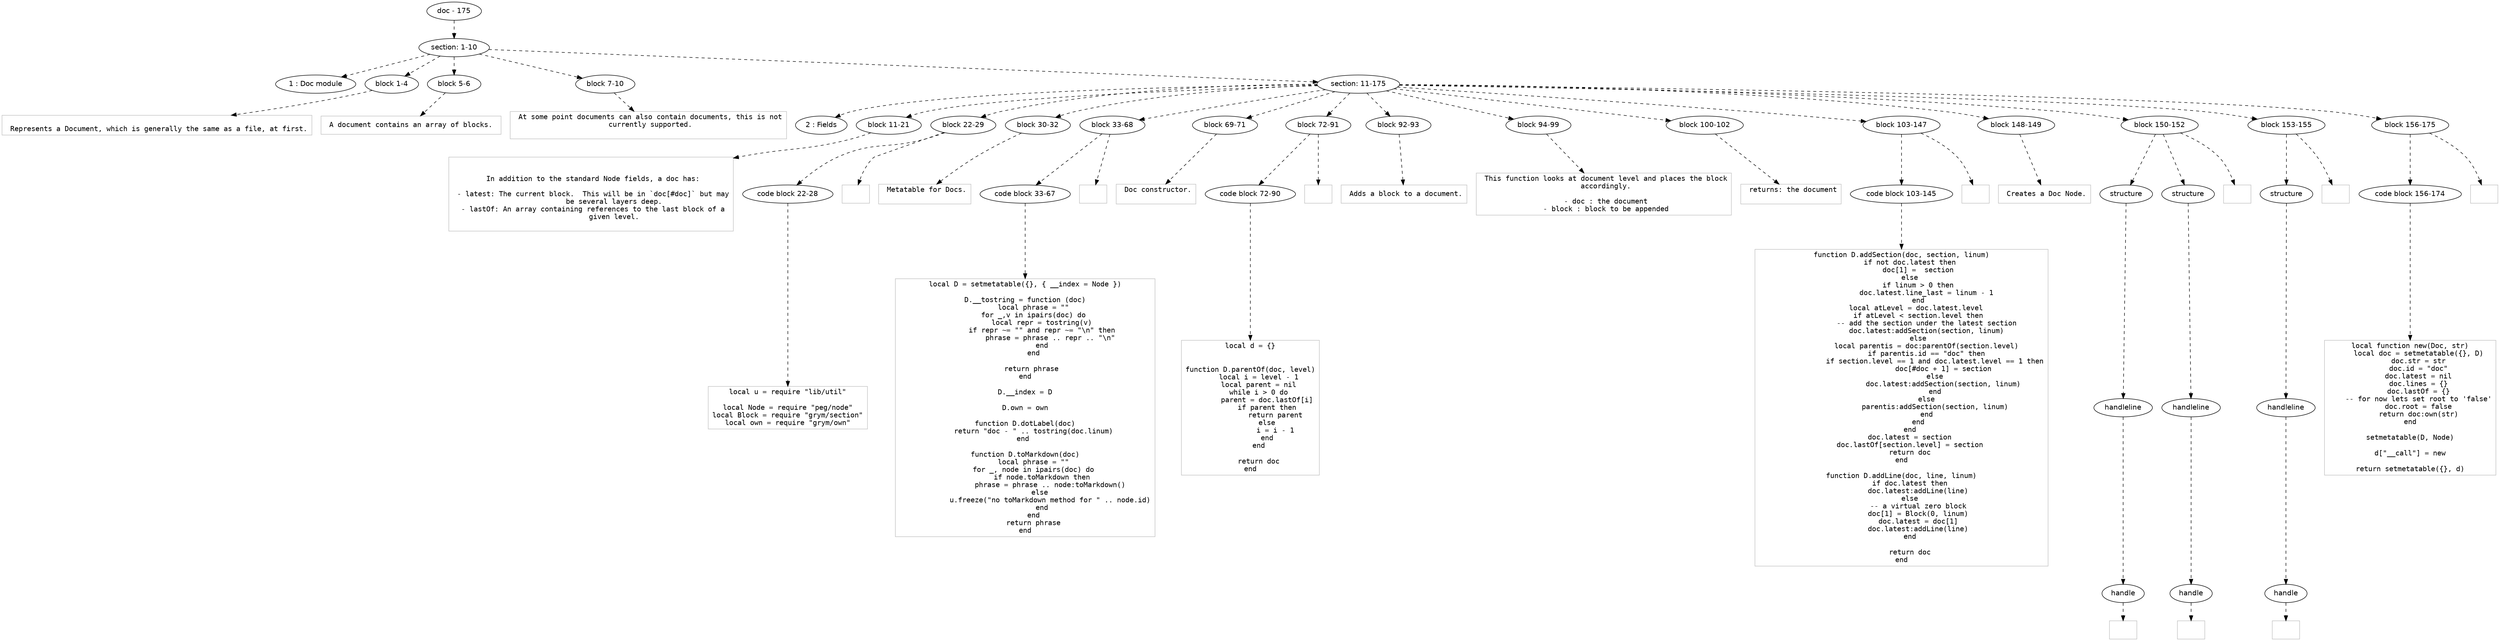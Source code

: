 digraph hierarchy {

node [fontname=Helvetica]
edge [style=dashed]

doc_0 [label="doc - 175"]


doc_0 -> { section_1}
{rank=same; section_1}

section_1 [label="section: 1-10"]


section_1 -> { header_2 block_3 block_4 block_5 section_6}
{rank=same; header_2 block_3 block_4 block_5 section_6}

header_2 [label="1 : Doc module"]

block_3 [label="block 1-4"]

block_4 [label="block 5-6"]

block_5 [label="block 7-10"]

section_6 [label="section: 11-175"]



block_3 -> leaf_7
leaf_7  [color=Gray,shape=rectangle,fontname=Inconsolata,label="
 Represents a Document, which is generally the same as a file, at first.
"]

block_4 -> leaf_8
leaf_8  [color=Gray,shape=rectangle,fontname=Inconsolata,label=" A document contains an array of blocks. 
"]

block_5 -> leaf_9
leaf_9  [color=Gray,shape=rectangle,fontname=Inconsolata,label=" At some point documents can also contain documents, this is not
 currently supported.

"]
section_6 -> { header_10 block_11 block_12 block_13 block_14 block_15 block_16 block_17 block_18 block_19 block_20 block_21 block_22 block_23 block_24}
{rank=same; header_10 block_11 block_12 block_13 block_14 block_15 block_16 block_17 block_18 block_19 block_20 block_21 block_22 block_23 block_24}

header_10 [label="2 : Fields"]

block_11 [label="block 11-21"]

block_12 [label="block 22-29"]

block_13 [label="block 30-32"]

block_14 [label="block 33-68"]

block_15 [label="block 69-71"]

block_16 [label="block 72-91"]

block_17 [label="block 92-93"]

block_18 [label="block 94-99"]

block_19 [label="block 100-102"]

block_20 [label="block 103-147"]

block_21 [label="block 148-149"]

block_22 [label="block 150-152"]

block_23 [label="block 153-155"]

block_24 [label="block 156-175"]



block_11 -> leaf_25
leaf_25  [color=Gray,shape=rectangle,fontname=Inconsolata,label="

 In addition to the standard Node fields, a doc has:
 
 - latest: The current block.  This will be in `doc[#doc]` but may
           be several layers deep.
 - lastOf: An array containing references to the last block of a
           given level.

"]
block_12 -> { codeblock_26}
{rank=same; codeblock_26}

codeblock_26 [label="code block 22-28"]



codeblock_26 -> leaf_27
leaf_27  [color=Gray,shape=rectangle,fontname=Inconsolata,label="local u = require \"lib/util\"

local Node = require \"peg/node\"
local Block = require \"grym/section\"
local own = require \"grym/own\""]

block_12 -> leaf_28
leaf_28  [color=Gray,shape=rectangle,fontname=Inconsolata,label=""]

block_13 -> leaf_29
leaf_29  [color=Gray,shape=rectangle,fontname=Inconsolata,label=" Metatable for Docs.

"]
block_14 -> { codeblock_30}
{rank=same; codeblock_30}

codeblock_30 [label="code block 33-67"]



codeblock_30 -> leaf_31
leaf_31  [color=Gray,shape=rectangle,fontname=Inconsolata,label="local D = setmetatable({}, { __index = Node })

D.__tostring = function (doc)
    local phrase = \"\"
    for _,v in ipairs(doc) do
        local repr = tostring(v)
        if repr ~= \"\" and repr ~= \"\\n\" then
            phrase = phrase .. repr .. \"\\n\"
        end
    end

    return phrase 
end

D.__index = D

D.own = own

function D.dotLabel(doc)
    return \"doc - \" .. tostring(doc.linum)
end 

function D.toMarkdown(doc)
    local phrase = \"\"
    for _, node in ipairs(doc) do
        if node.toMarkdown then
            phrase = phrase .. node:toMarkdown()
        else 
            u.freeze(\"no toMarkdown method for \" .. node.id)
        end
    end
    return phrase
end"]

block_14 -> leaf_32
leaf_32  [color=Gray,shape=rectangle,fontname=Inconsolata,label=""]

block_15 -> leaf_33
leaf_33  [color=Gray,shape=rectangle,fontname=Inconsolata,label=" Doc constructor.

"]
block_16 -> { codeblock_34}
{rank=same; codeblock_34}

codeblock_34 [label="code block 72-90"]



codeblock_34 -> leaf_35
leaf_35  [color=Gray,shape=rectangle,fontname=Inconsolata,label="local d = {}


function D.parentOf(doc, level)
    local i = level - 1
    local parent = nil
    while i > 0 do
        parent = doc.lastOf[i]
        if parent then
            return parent
        else
            i = i - 1
        end
    end

    return doc
end"]

block_16 -> leaf_36
leaf_36  [color=Gray,shape=rectangle,fontname=Inconsolata,label=""]

block_17 -> leaf_37
leaf_37  [color=Gray,shape=rectangle,fontname=Inconsolata,label=" Adds a block to a document.
"]

block_18 -> leaf_38
leaf_38  [color=Gray,shape=rectangle,fontname=Inconsolata,label=" This function looks at document level and places the block
 accordingly.
 
 - doc : the document
 - block : block to be appended
"]

block_19 -> leaf_39
leaf_39  [color=Gray,shape=rectangle,fontname=Inconsolata,label=" returns: the document

"]
block_20 -> { codeblock_40}
{rank=same; codeblock_40}

codeblock_40 [label="code block 103-145"]



codeblock_40 -> leaf_41
leaf_41  [color=Gray,shape=rectangle,fontname=Inconsolata,label="function D.addSection(doc, section, linum)
    if not doc.latest then
        doc[1] =  section
    else
        if linum > 0 then
            doc.latest.line_last = linum - 1
        end
        local atLevel = doc.latest.level 
        if atLevel < section.level then
            -- add the section under the latest section
            doc.latest:addSection(section, linum)
        else
            local parentis = doc:parentOf(section.level)
            if parentis.id == \"doc\" then
                if section.level == 1 and doc.latest.level == 1 then
                    doc[#doc + 1] = section
                else
                    doc.latest:addSection(section, linum)
                end
            else
                parentis:addSection(section, linum)
            end
        end
    end
    doc.latest = section
    doc.lastOf[section.level] = section
    return doc
end

function D.addLine(doc, line, linum)
    if doc.latest then
        doc.latest:addLine(line)
    else
        -- a virtual zero block
        doc[1] = Block(0, linum)
        doc.latest = doc[1]
        doc.latest:addLine(line)
    end

    return doc
end"]

block_20 -> leaf_42
leaf_42  [color=Gray,shape=rectangle,fontname=Inconsolata,label="
"]

block_21 -> leaf_43
leaf_43  [color=Gray,shape=rectangle,fontname=Inconsolata,label=" Creates a Doc Node.
"]
block_22 -> { structure_44 structure_45}
{rank=same; structure_44 structure_45}

structure_44 [label="structure"]

structure_45 [label="structure"]


structure_44 -> { handleline_46}
{rank=same; handleline_46}

handleline_46 [label="handleline"]


handleline_46 -> { handle_47}
{rank=same; handle_47}

handle_47 [label="handle"]



handle_47 -> leaf_48
leaf_48  [color=Gray,shape=rectangle,fontname=Inconsolata,label=""]
structure_45 -> { handleline_49}
{rank=same; handleline_49}

handleline_49 [label="handleline"]


handleline_49 -> { handle_50}
{rank=same; handle_50}

handle_50 [label="handle"]



handle_50 -> leaf_51
leaf_51  [color=Gray,shape=rectangle,fontname=Inconsolata,label=""]

block_22 -> leaf_52
leaf_52  [color=Gray,shape=rectangle,fontname=Inconsolata,label=""]
block_23 -> { structure_53}
{rank=same; structure_53}

structure_53 [label="structure"]


structure_53 -> { handleline_54}
{rank=same; handleline_54}

handleline_54 [label="handleline"]


handleline_54 -> { handle_55}
{rank=same; handle_55}

handle_55 [label="handle"]



handle_55 -> leaf_56
leaf_56  [color=Gray,shape=rectangle,fontname=Inconsolata,label=""]

block_23 -> leaf_57
leaf_57  [color=Gray,shape=rectangle,fontname=Inconsolata,label="
"]
block_24 -> { codeblock_58}
{rank=same; codeblock_58}

codeblock_58 [label="code block 156-174"]



codeblock_58 -> leaf_59
leaf_59  [color=Gray,shape=rectangle,fontname=Inconsolata,label="local function new(Doc, str)
    local doc = setmetatable({}, D)
    doc.str = str
    doc.id = \"doc\"
    doc.latest = nil
    doc.lines = {}
    doc.lastOf = {}
    -- for now lets set root to 'false'
    doc.root = false
    return doc:own(str)
end

setmetatable(D, Node)

d[\"__call\"] = new

return setmetatable({}, d)"]

block_24 -> leaf_60
leaf_60  [color=Gray,shape=rectangle,fontname=Inconsolata,label=""]

}
